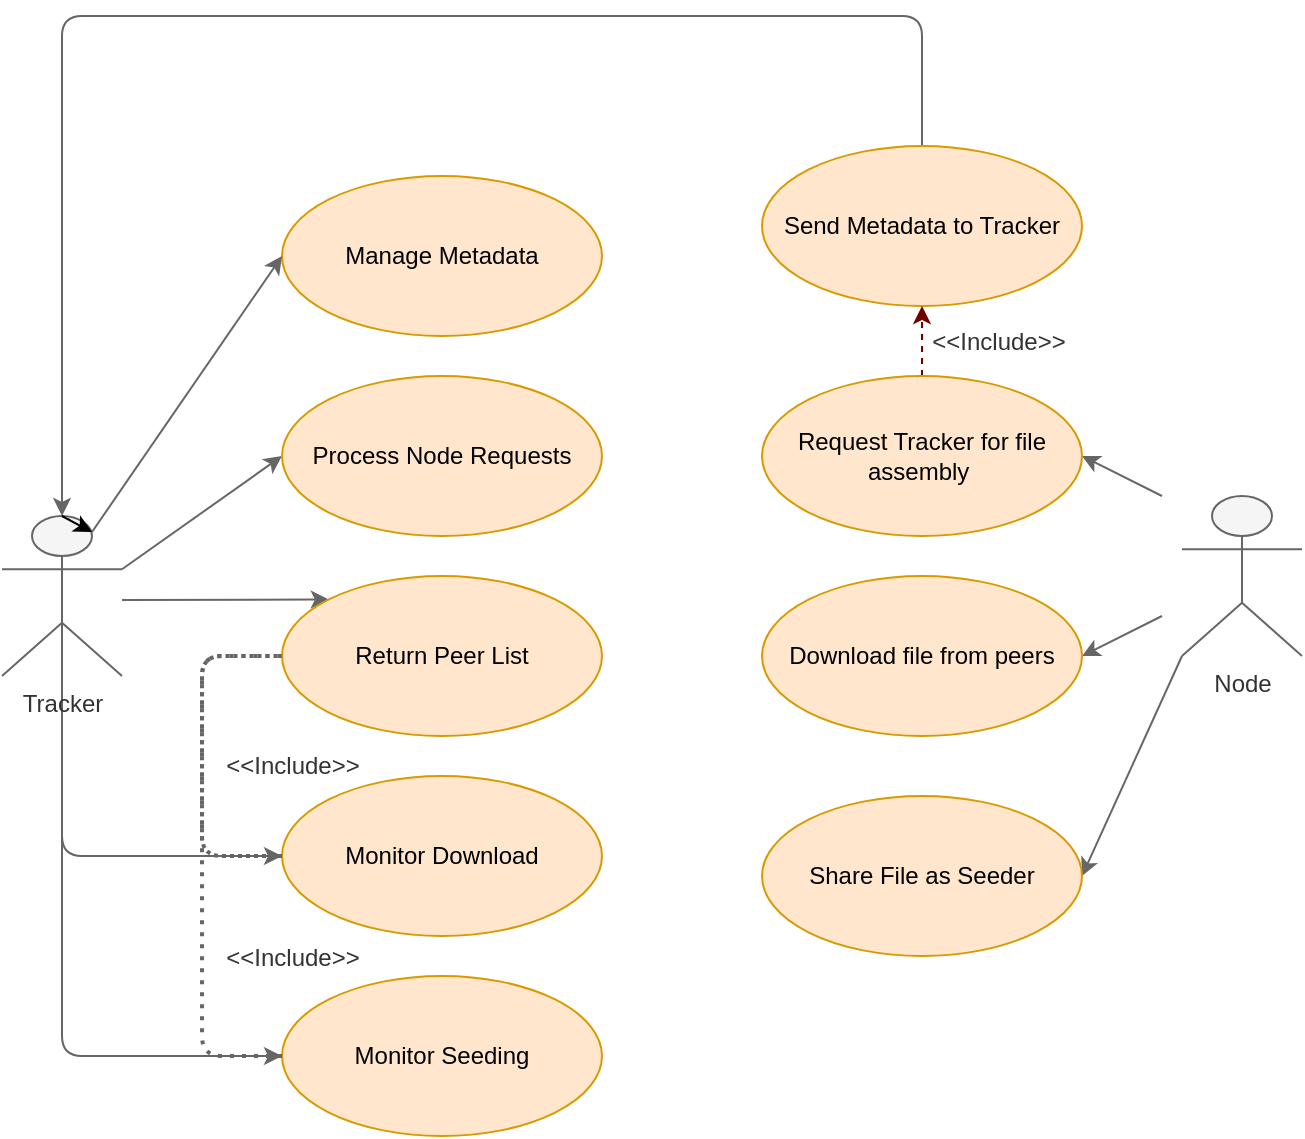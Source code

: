 <mxfile>
    <diagram id="ibclJAmA8I--RAdwGYUa" name="Page-1">
        <mxGraphModel dx="231" dy="161" grid="0" gridSize="10" guides="1" tooltips="1" connect="1" arrows="1" fold="1" page="1" pageScale="1" pageWidth="850" pageHeight="1100" background="#ffffff" math="0" shadow="0">
            <root>
                <mxCell id="0"/>
                <mxCell id="1" parent="0"/>
                <mxCell id="26" style="edgeStyle=none;html=1;entryX=0;entryY=0.5;entryDx=0;entryDy=0;exitX=1;exitY=0.333;exitDx=0;exitDy=0;exitPerimeter=0;fillColor=#f5f5f5;strokeColor=#666666;" parent="1" source="2" target="5" edge="1">
                    <mxGeometry relative="1" as="geometry"/>
                </mxCell>
                <mxCell id="58" style="edgeStyle=none;html=1;entryX=0;entryY=0;entryDx=0;entryDy=0;fillColor=#f5f5f5;strokeColor=#666666;" parent="1" target="6" edge="1">
                    <mxGeometry relative="1" as="geometry">
                        <mxPoint x="160" y="412" as="sourcePoint"/>
                    </mxGeometry>
                </mxCell>
                <mxCell id="59" style="edgeStyle=none;html=1;fillColor=#f5f5f5;strokeColor=#666666;" parent="1" source="2" edge="1">
                    <mxGeometry relative="1" as="geometry">
                        <mxPoint x="240" y="640" as="targetPoint"/>
                        <Array as="points">
                            <mxPoint x="130" y="510"/>
                            <mxPoint x="130" y="540"/>
                            <mxPoint x="130" y="640"/>
                            <mxPoint x="170" y="640"/>
                        </Array>
                    </mxGeometry>
                </mxCell>
                <mxCell id="60" style="edgeStyle=none;html=1;entryX=0;entryY=0.5;entryDx=0;entryDy=0;fillColor=#f5f5f5;strokeColor=#666666;exitX=0.5;exitY=0.67;exitDx=0;exitDy=0;exitPerimeter=0;" parent="1" source="2" target="7" edge="1">
                    <mxGeometry relative="1" as="geometry">
                        <Array as="points">
                            <mxPoint x="130" y="540"/>
                        </Array>
                    </mxGeometry>
                </mxCell>
                <mxCell id="2" value="Tracker" style="shape=umlActor;verticalLabelPosition=bottom;verticalAlign=top;html=1;outlineConnect=0;fillColor=#f5f5f5;fontColor=#333333;strokeColor=#666666;" parent="1" vertex="1">
                    <mxGeometry x="100" y="370" width="60" height="80" as="geometry"/>
                </mxCell>
                <mxCell id="34" style="edgeStyle=none;html=1;entryX=1;entryY=0.5;entryDx=0;entryDy=0;fillColor=#f5f5f5;strokeColor=#666666;" parent="1" target="30" edge="1">
                    <mxGeometry relative="1" as="geometry">
                        <mxPoint x="680" y="420" as="sourcePoint"/>
                    </mxGeometry>
                </mxCell>
                <mxCell id="36" style="edgeStyle=none;html=1;entryX=1;entryY=0.5;entryDx=0;entryDy=0;fillColor=#f5f5f5;strokeColor=#666666;" parent="1" target="44" edge="1">
                    <mxGeometry relative="1" as="geometry">
                        <mxPoint x="760" y="540" as="targetPoint"/>
                        <mxPoint x="680" y="360" as="sourcePoint"/>
                    </mxGeometry>
                </mxCell>
                <mxCell id="37" style="edgeStyle=none;html=1;entryX=1;entryY=0.5;entryDx=0;entryDy=0;exitX=0;exitY=1;exitDx=0;exitDy=0;exitPerimeter=0;fillColor=#f5f5f5;strokeColor=#666666;" parent="1" source="3" target="10" edge="1">
                    <mxGeometry relative="1" as="geometry"/>
                </mxCell>
                <mxCell id="3" value="Node" style="shape=umlActor;verticalLabelPosition=bottom;verticalAlign=top;html=1;outlineConnect=0;fillColor=#f5f5f5;fontColor=#333333;strokeColor=#666666;" parent="1" vertex="1">
                    <mxGeometry x="690" y="360" width="60" height="80" as="geometry"/>
                </mxCell>
                <mxCell id="4" value="Manage Metadata" style="ellipse;whiteSpace=wrap;html=1;fillColor=#ffe6cc;strokeColor=#d79b00;fontColor=#000000;" parent="1" vertex="1">
                    <mxGeometry x="240" y="200" width="160" height="80" as="geometry"/>
                </mxCell>
                <mxCell id="5" value="Process Node Requests" style="ellipse;whiteSpace=wrap;html=1;fillColor=#ffe6cc;strokeColor=#d79b00;fontColor=#000000;" parent="1" vertex="1">
                    <mxGeometry x="240" y="300" width="160" height="80" as="geometry"/>
                </mxCell>
                <mxCell id="6" value="Return Peer List" style="ellipse;whiteSpace=wrap;html=1;fillColor=#ffe6cc;strokeColor=#d79b00;fontColor=#000000;" parent="1" vertex="1">
                    <mxGeometry x="240" y="400" width="160" height="80" as="geometry"/>
                </mxCell>
                <mxCell id="7" value="Monitor Download" style="ellipse;whiteSpace=wrap;html=1;fillColor=#ffe6cc;strokeColor=#d79b00;fontColor=#000000;" parent="1" vertex="1">
                    <mxGeometry x="240" y="500" width="160" height="80" as="geometry"/>
                </mxCell>
                <mxCell id="42" style="edgeStyle=none;html=1;fillColor=#f5f5f5;strokeColor=#666666;" parent="1" source="8" target="2" edge="1">
                    <mxGeometry relative="1" as="geometry">
                        <mxPoint x="110" y="120" as="targetPoint"/>
                        <Array as="points">
                            <mxPoint x="560" y="120"/>
                            <mxPoint x="160" y="120"/>
                            <mxPoint x="130" y="120"/>
                        </Array>
                    </mxGeometry>
                </mxCell>
                <mxCell id="8" value="Send Metadata to Tracker" style="ellipse;whiteSpace=wrap;html=1;fillColor=#ffe6cc;strokeColor=#d79b00;fontColor=#000000;" parent="1" vertex="1">
                    <mxGeometry x="480" y="185" width="160" height="80" as="geometry"/>
                </mxCell>
                <mxCell id="10" value="Share File as Seeder" style="ellipse;whiteSpace=wrap;html=1;fillColor=#ffe6cc;strokeColor=#d79b00;fontColor=#000000;" parent="1" vertex="1">
                    <mxGeometry x="480" y="510" width="160" height="80" as="geometry"/>
                </mxCell>
                <mxCell id="12" style="edgeStyle=none;html=1;entryX=0;entryY=0.5;entryDx=0;entryDy=0;exitX=0.75;exitY=0.1;exitDx=0;exitDy=0;exitPerimeter=0;fillColor=#f5f5f5;strokeColor=#666666;" parent="1" source="2" target="4" edge="1">
                    <mxGeometry relative="1" as="geometry"/>
                </mxCell>
                <mxCell id="30" value="Download file from peers" style="ellipse;whiteSpace=wrap;html=1;fillColor=#ffe6cc;strokeColor=#d79b00;fontColor=#000000;" parent="1" vertex="1">
                    <mxGeometry x="480" y="400" width="160" height="80" as="geometry"/>
                </mxCell>
                <mxCell id="69" style="edgeStyle=none;html=1;exitX=0.5;exitY=0;exitDx=0;exitDy=0;entryX=0.5;entryY=1;entryDx=0;entryDy=0;dashed=1;fillColor=#a20025;strokeColor=#6F0000;" parent="1" source="44" target="8" edge="1">
                    <mxGeometry relative="1" as="geometry"/>
                </mxCell>
                <mxCell id="44" value="Request Tracker for file assembly&amp;nbsp;" style="ellipse;whiteSpace=wrap;html=1;fillColor=#ffe6cc;strokeColor=#d79b00;fontColor=#000000;" parent="1" vertex="1">
                    <mxGeometry x="480" y="300" width="160" height="80" as="geometry"/>
                </mxCell>
                <mxCell id="50" value="Monitor Seeding" style="ellipse;whiteSpace=wrap;html=1;fillColor=#ffe6cc;strokeColor=#d79b00;fontColor=#000000;" parent="1" vertex="1">
                    <mxGeometry x="240" y="600" width="160" height="80" as="geometry"/>
                </mxCell>
                <mxCell id="61" value="" style="endArrow=none;dashed=1;html=1;strokeWidth=2;entryX=0;entryY=0.5;entryDx=0;entryDy=0;dashPattern=1 2;fillColor=#f5f5f5;strokeColor=#666666;" parent="1" target="6" edge="1">
                    <mxGeometry width="50" height="50" relative="1" as="geometry">
                        <mxPoint x="240" y="640" as="sourcePoint"/>
                        <mxPoint x="390" y="450" as="targetPoint"/>
                        <Array as="points">
                            <mxPoint x="240" y="640"/>
                            <mxPoint x="200" y="640"/>
                            <mxPoint x="200" y="440"/>
                        </Array>
                    </mxGeometry>
                </mxCell>
                <mxCell id="62" value="" style="endArrow=none;html=1;strokeWidth=2;exitX=0;exitY=0.5;exitDx=0;exitDy=0;dashed=1;entryX=0;entryY=0.5;entryDx=0;entryDy=0;dashPattern=1 1;fillColor=#f5f5f5;strokeColor=#666666;" parent="1" source="7" target="6" edge="1">
                    <mxGeometry width="50" height="50" relative="1" as="geometry">
                        <mxPoint x="220" y="640" as="sourcePoint"/>
                        <mxPoint x="210" y="440" as="targetPoint"/>
                        <Array as="points">
                            <mxPoint x="200" y="540"/>
                            <mxPoint x="200" y="440"/>
                        </Array>
                    </mxGeometry>
                </mxCell>
                <mxCell id="70" value="&amp;lt;&amp;lt;Include&amp;gt;&amp;gt;" style="text;html=1;align=center;verticalAlign=middle;resizable=0;points=[];autosize=1;fillColor=none;fontColor=#333333;strokeColor=none;" parent="1" vertex="1">
                    <mxGeometry x="553" y="268" width="90" height="30" as="geometry"/>
                </mxCell>
                <mxCell id="72" value="&amp;lt;&amp;lt;Include&amp;gt;&amp;gt;" style="text;html=1;align=center;verticalAlign=middle;resizable=0;points=[];autosize=1;fillColor=none;fontColor=#333333;strokeColor=none;" vertex="1" parent="1">
                    <mxGeometry x="200" y="480" width="90" height="30" as="geometry"/>
                </mxCell>
                <mxCell id="73" value="&amp;lt;&amp;lt;Include&amp;gt;&amp;gt;" style="text;html=1;align=center;verticalAlign=middle;resizable=0;points=[];autosize=1;fillColor=none;fontColor=#333333;strokeColor=none;" vertex="1" parent="1">
                    <mxGeometry x="200" y="576" width="90" height="30" as="geometry"/>
                </mxCell>
                <mxCell id="74" style="edgeStyle=none;html=1;exitX=0.5;exitY=0;exitDx=0;exitDy=0;exitPerimeter=0;entryX=0.75;entryY=0.1;entryDx=0;entryDy=0;entryPerimeter=0;" edge="1" parent="1" source="2" target="2">
                    <mxGeometry relative="1" as="geometry"/>
                </mxCell>
            </root>
        </mxGraphModel>
    </diagram>
</mxfile>